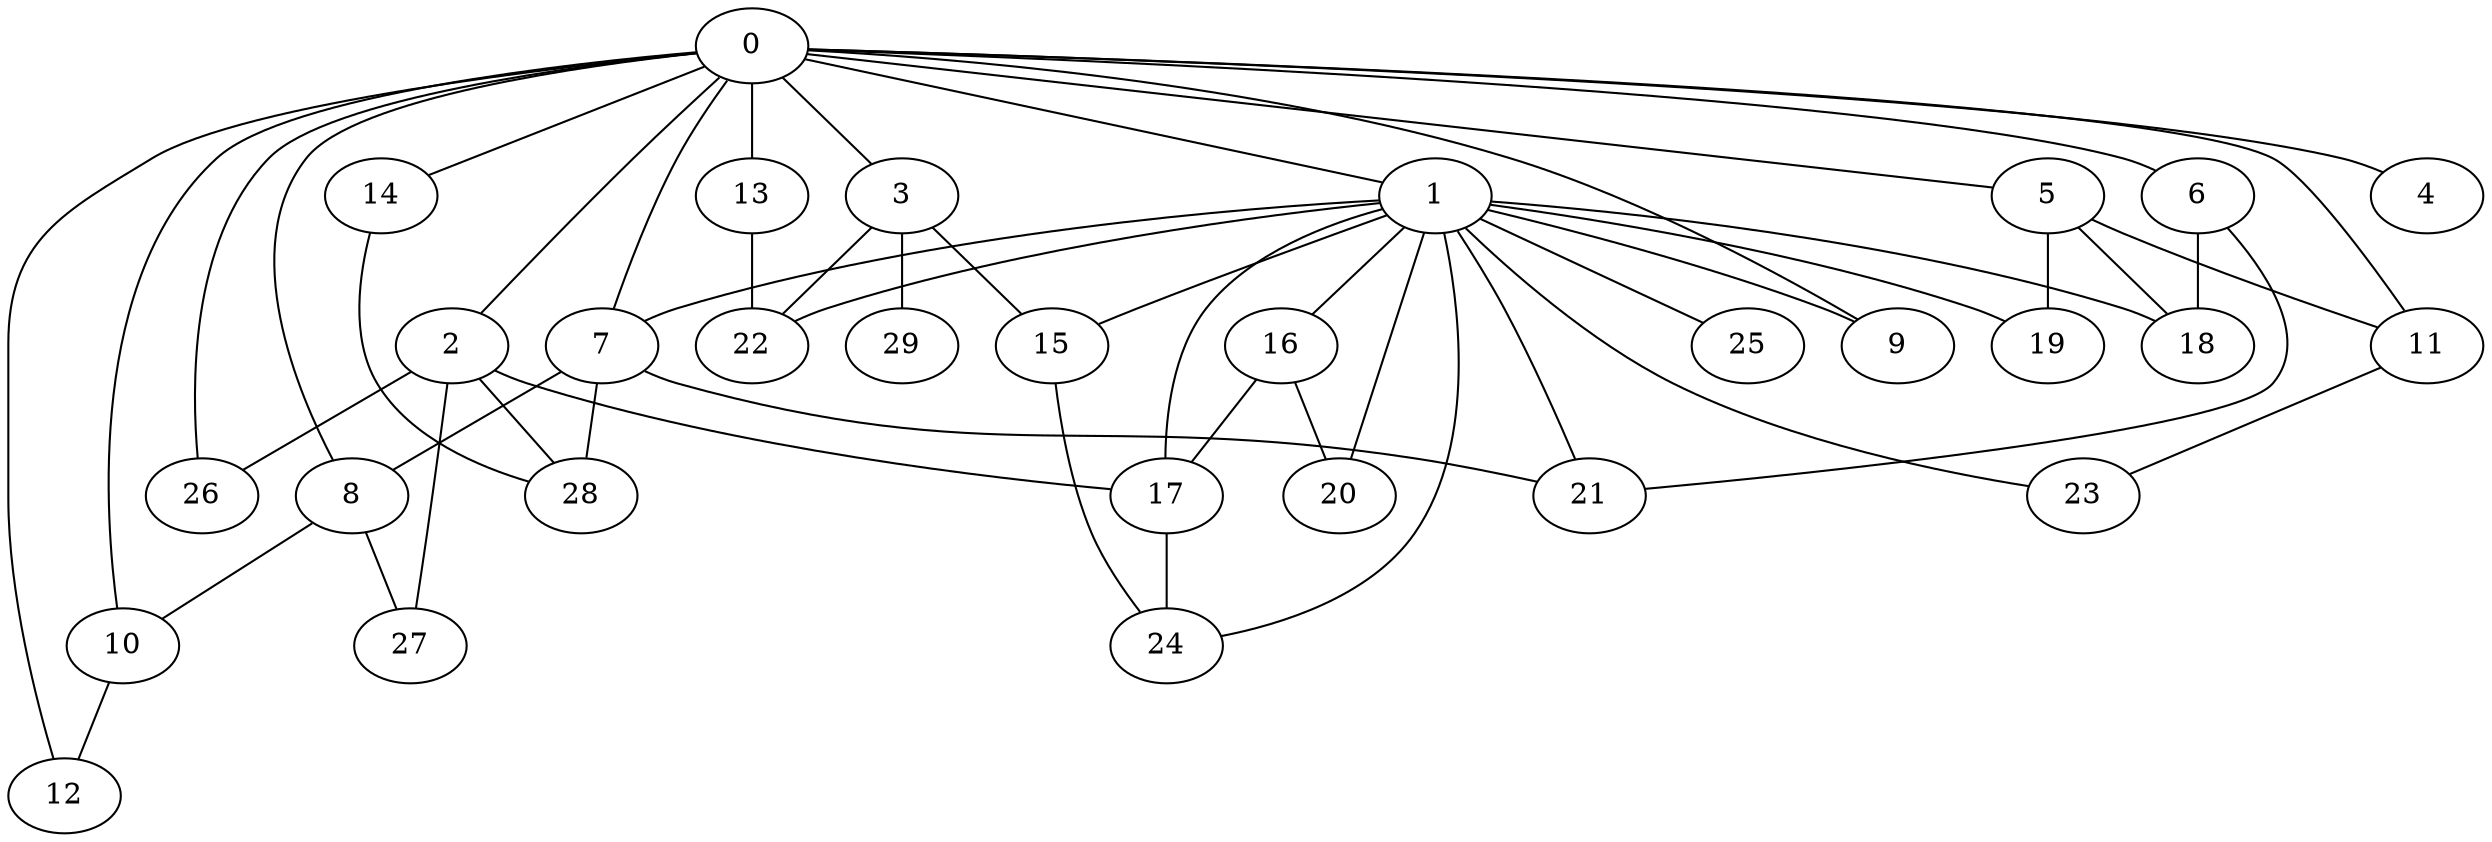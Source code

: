 
graph graphname {
    0 -- 1
0 -- 2
0 -- 3
0 -- 4
0 -- 5
0 -- 6
0 -- 7
0 -- 8
0 -- 9
0 -- 10
0 -- 11
0 -- 12
0 -- 13
0 -- 14
0 -- 26
1 -- 15
1 -- 16
1 -- 17
1 -- 18
1 -- 19
1 -- 20
1 -- 21
1 -- 22
1 -- 23
1 -- 24
1 -- 25
1 -- 7
1 -- 9
2 -- 26
2 -- 27
2 -- 28
2 -- 17
3 -- 29
3 -- 15
3 -- 22
5 -- 19
5 -- 18
5 -- 11
6 -- 21
6 -- 18
7 -- 21
7 -- 28
7 -- 8
8 -- 10
8 -- 27
10 -- 12
11 -- 23
13 -- 22
14 -- 28
15 -- 24
16 -- 17
16 -- 20
17 -- 24

}
